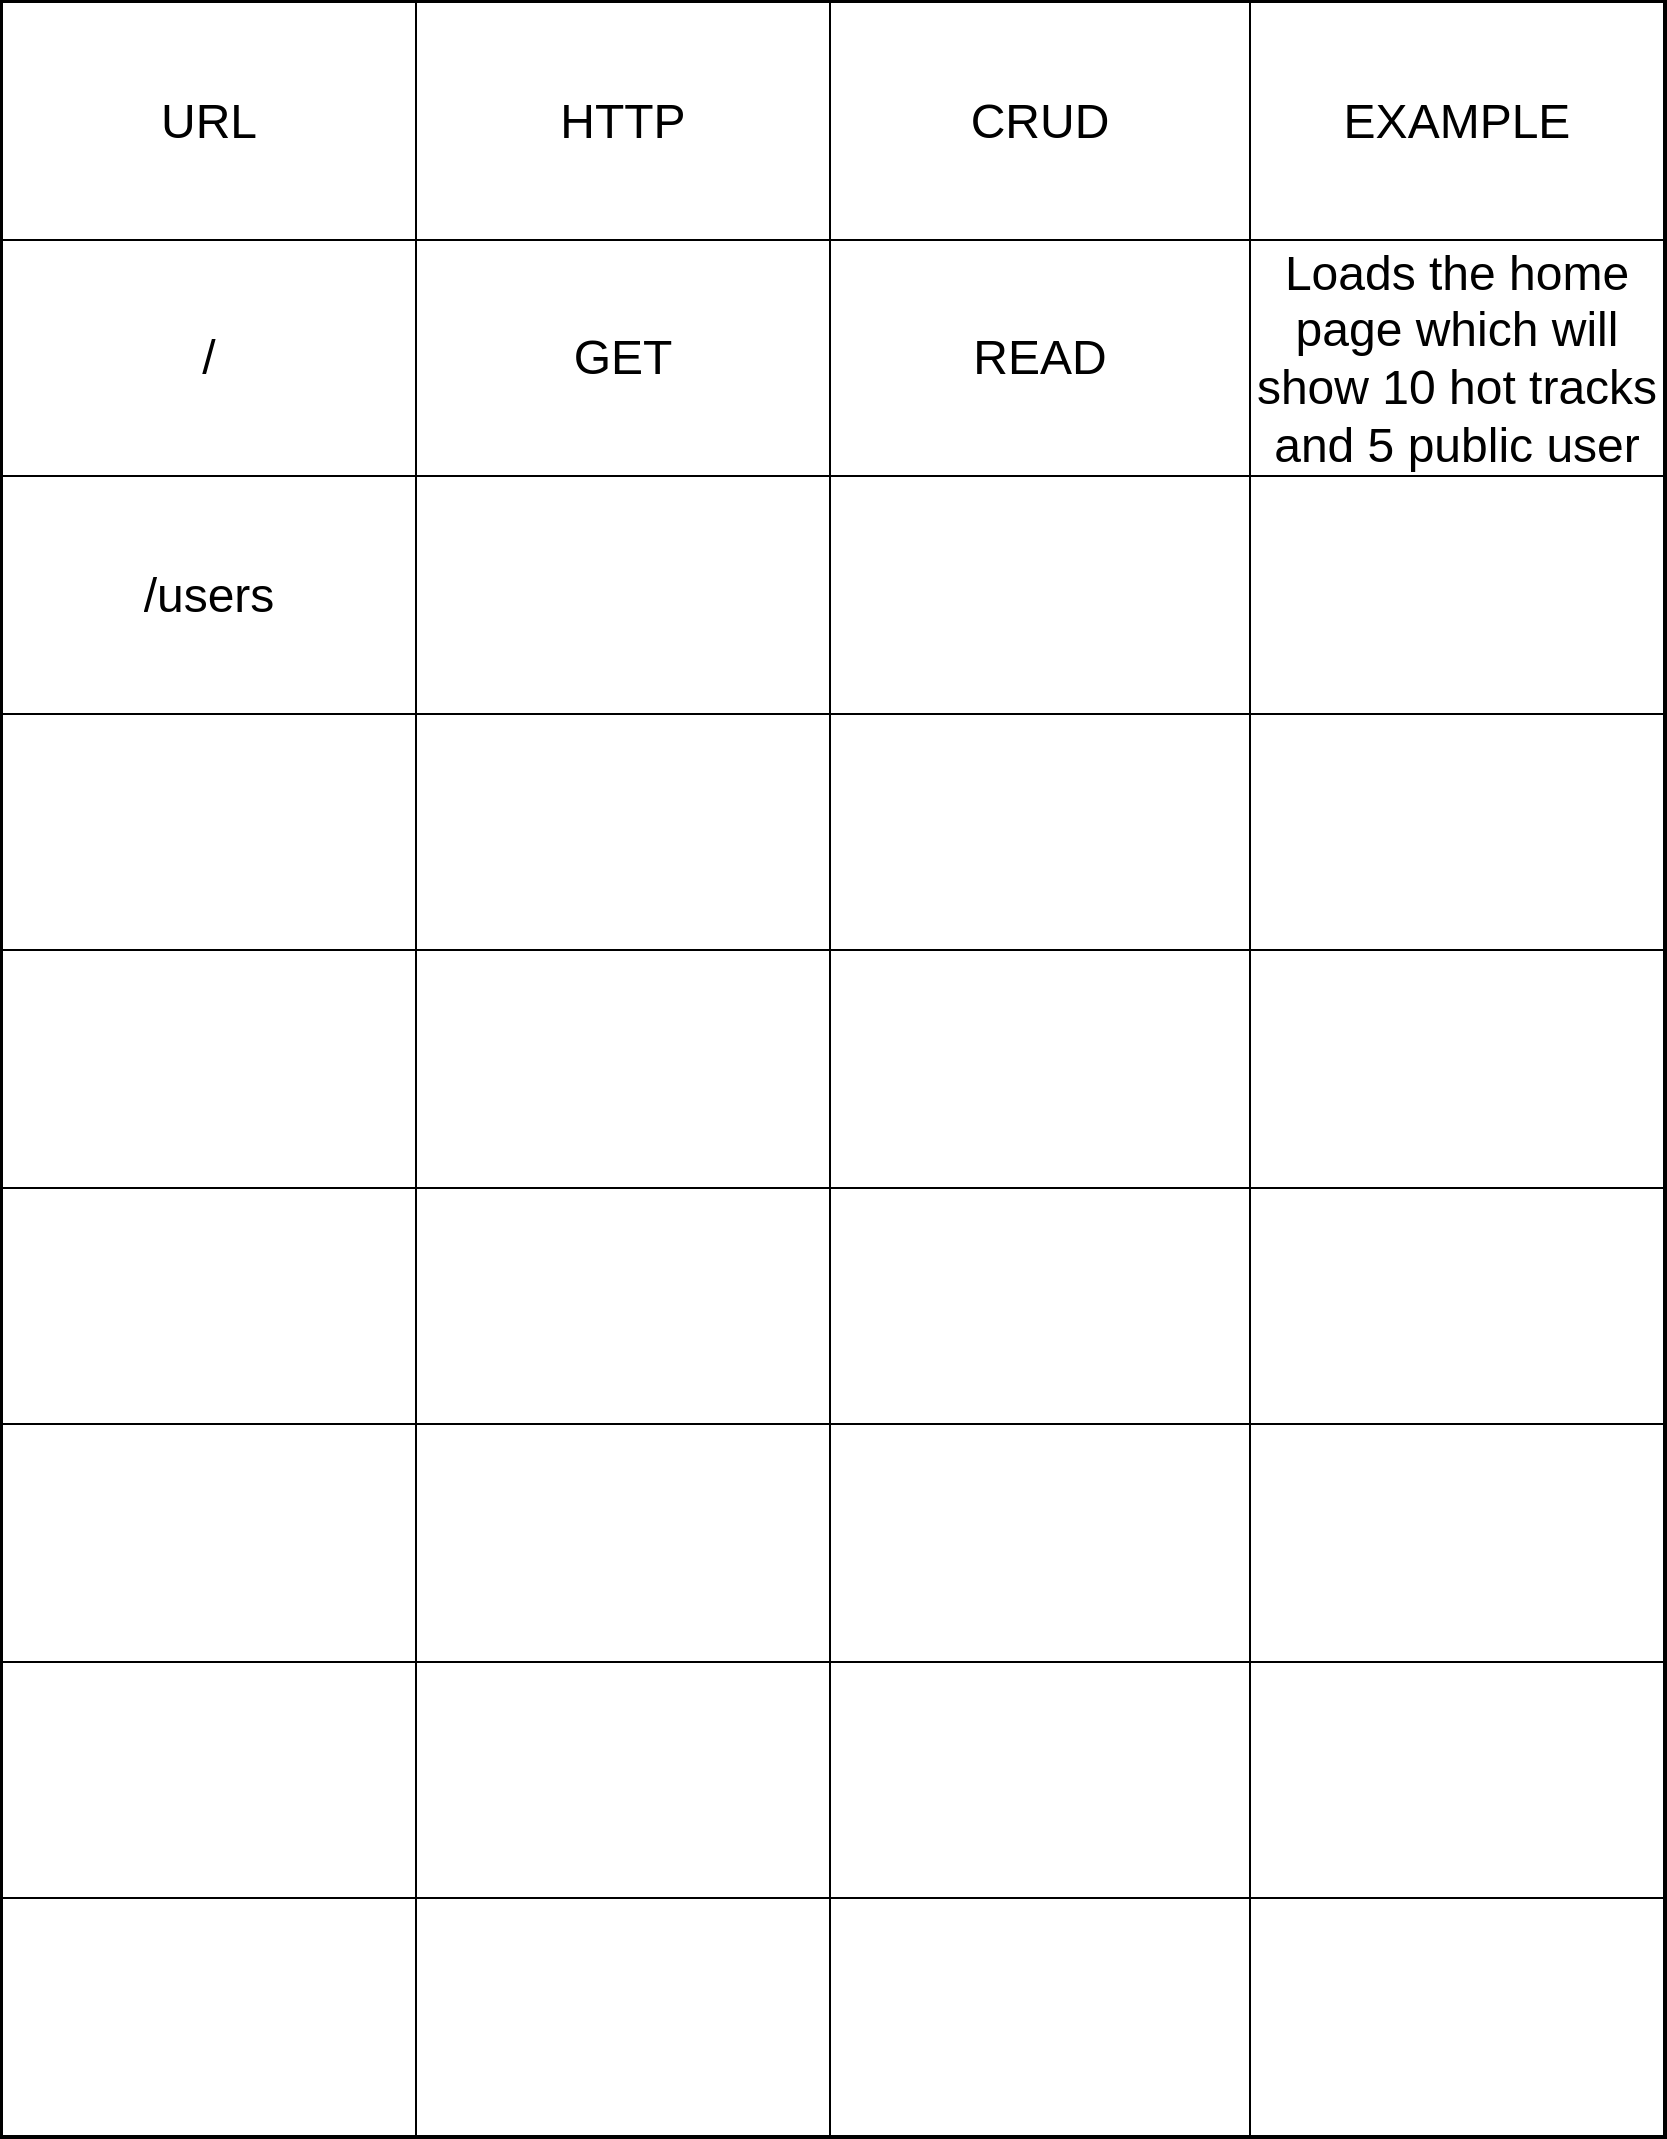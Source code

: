 <mxfile>
    <diagram id="XdpeQqv3bTF_B6s3tFba" name="Page-1">
        <mxGraphModel dx="874" dy="892" grid="0" gridSize="10" guides="1" tooltips="1" connect="1" arrows="1" fold="1" page="1" pageScale="1" pageWidth="850" pageHeight="1100" background="#000000" math="0" shadow="0">
            <root>
                <mxCell id="0"/>
                <mxCell id="1" parent="0"/>
                <mxCell id="2" value="" style="shape=table;html=1;whiteSpace=wrap;startSize=0;container=1;collapsible=0;childLayout=tableLayout;fontSize=24;" vertex="1" parent="1">
                    <mxGeometry x="9" y="10" width="831" height="1067" as="geometry"/>
                </mxCell>
                <mxCell id="3" value="" style="shape=partialRectangle;html=1;whiteSpace=wrap;collapsible=0;dropTarget=0;pointerEvents=0;fillColor=none;top=0;left=0;bottom=0;right=0;points=[[0,0.5],[1,0.5]];portConstraint=eastwest;fontSize=24;" vertex="1" parent="2">
                    <mxGeometry width="831" height="119" as="geometry"/>
                </mxCell>
                <mxCell id="4" value="&lt;font style=&quot;font-size: 24px&quot;&gt;URL&lt;/font&gt;" style="shape=partialRectangle;html=1;whiteSpace=wrap;connectable=0;fillColor=none;top=0;left=0;bottom=0;right=0;overflow=hidden;pointerEvents=1;fontSize=24;" vertex="1" parent="3">
                    <mxGeometry width="207" height="119" as="geometry">
                        <mxRectangle width="207" height="119" as="alternateBounds"/>
                    </mxGeometry>
                </mxCell>
                <mxCell id="5" value="&lt;font style=&quot;font-size: 24px&quot;&gt;HTTP&lt;/font&gt;" style="shape=partialRectangle;html=1;whiteSpace=wrap;connectable=0;fillColor=none;top=0;left=0;bottom=0;right=0;overflow=hidden;pointerEvents=1;fontSize=24;" vertex="1" parent="3">
                    <mxGeometry x="207" width="207" height="119" as="geometry">
                        <mxRectangle width="207" height="119" as="alternateBounds"/>
                    </mxGeometry>
                </mxCell>
                <mxCell id="6" value="&lt;span style=&quot;font-size: 24px&quot;&gt;CRUD&lt;/span&gt;" style="shape=partialRectangle;html=1;whiteSpace=wrap;connectable=0;fillColor=none;top=0;left=0;bottom=0;right=0;overflow=hidden;pointerEvents=1;fontSize=24;" vertex="1" parent="3">
                    <mxGeometry x="414" width="210" height="119" as="geometry">
                        <mxRectangle width="210" height="119" as="alternateBounds"/>
                    </mxGeometry>
                </mxCell>
                <mxCell id="15" value="&lt;span style=&quot;font-size: 24px&quot;&gt;EXAMPLE&lt;/span&gt;" style="shape=partialRectangle;html=1;whiteSpace=wrap;connectable=0;fillColor=none;top=0;left=0;bottom=0;right=0;overflow=hidden;pointerEvents=1;fontSize=24;" vertex="1" parent="3">
                    <mxGeometry x="624" width="207" height="119" as="geometry">
                        <mxRectangle width="207" height="119" as="alternateBounds"/>
                    </mxGeometry>
                </mxCell>
                <mxCell id="7" value="" style="shape=partialRectangle;html=1;whiteSpace=wrap;collapsible=0;dropTarget=0;pointerEvents=0;fillColor=none;top=0;left=0;bottom=0;right=0;points=[[0,0.5],[1,0.5]];portConstraint=eastwest;fontSize=24;" vertex="1" parent="2">
                    <mxGeometry y="119" width="831" height="118" as="geometry"/>
                </mxCell>
                <mxCell id="8" value="&lt;font style=&quot;font-size: 24px&quot;&gt;/&lt;/font&gt;" style="shape=partialRectangle;html=1;whiteSpace=wrap;connectable=0;fillColor=none;top=0;left=0;bottom=0;right=0;overflow=hidden;pointerEvents=1;fontSize=24;" vertex="1" parent="7">
                    <mxGeometry width="207" height="118" as="geometry">
                        <mxRectangle width="207" height="118" as="alternateBounds"/>
                    </mxGeometry>
                </mxCell>
                <mxCell id="9" value="GET" style="shape=partialRectangle;html=1;whiteSpace=wrap;connectable=0;fillColor=none;top=0;left=0;bottom=0;right=0;overflow=hidden;pointerEvents=1;fontSize=24;" vertex="1" parent="7">
                    <mxGeometry x="207" width="207" height="118" as="geometry">
                        <mxRectangle width="207" height="118" as="alternateBounds"/>
                    </mxGeometry>
                </mxCell>
                <mxCell id="10" value="READ" style="shape=partialRectangle;html=1;whiteSpace=wrap;connectable=0;fillColor=none;top=0;left=0;bottom=0;right=0;overflow=hidden;pointerEvents=1;fontSize=24;" vertex="1" parent="7">
                    <mxGeometry x="414" width="210" height="118" as="geometry">
                        <mxRectangle width="210" height="118" as="alternateBounds"/>
                    </mxGeometry>
                </mxCell>
                <mxCell id="16" value="Loads the home page which will show 10 hot tracks and 5 public user playlists" style="shape=partialRectangle;html=1;whiteSpace=wrap;connectable=0;fillColor=none;top=0;left=0;bottom=0;right=0;overflow=hidden;pointerEvents=1;fontSize=24;" vertex="1" parent="7">
                    <mxGeometry x="624" width="207" height="118" as="geometry">
                        <mxRectangle width="207" height="118" as="alternateBounds"/>
                    </mxGeometry>
                </mxCell>
                <mxCell id="11" value="" style="shape=partialRectangle;html=1;whiteSpace=wrap;collapsible=0;dropTarget=0;pointerEvents=0;fillColor=none;top=0;left=0;bottom=0;right=0;points=[[0,0.5],[1,0.5]];portConstraint=eastwest;fontSize=24;" vertex="1" parent="2">
                    <mxGeometry y="237" width="831" height="119" as="geometry"/>
                </mxCell>
                <mxCell id="12" value="/users" style="shape=partialRectangle;html=1;whiteSpace=wrap;connectable=0;fillColor=none;top=0;left=0;bottom=0;right=0;overflow=hidden;pointerEvents=1;fontSize=24;" vertex="1" parent="11">
                    <mxGeometry width="207" height="119" as="geometry">
                        <mxRectangle width="207" height="119" as="alternateBounds"/>
                    </mxGeometry>
                </mxCell>
                <mxCell id="13" value="" style="shape=partialRectangle;html=1;whiteSpace=wrap;connectable=0;fillColor=none;top=0;left=0;bottom=0;right=0;overflow=hidden;pointerEvents=1;fontSize=24;" vertex="1" parent="11">
                    <mxGeometry x="207" width="207" height="119" as="geometry">
                        <mxRectangle width="207" height="119" as="alternateBounds"/>
                    </mxGeometry>
                </mxCell>
                <mxCell id="14" value="" style="shape=partialRectangle;html=1;whiteSpace=wrap;connectable=0;fillColor=none;top=0;left=0;bottom=0;right=0;overflow=hidden;pointerEvents=1;fontSize=24;" vertex="1" parent="11">
                    <mxGeometry x="414" width="210" height="119" as="geometry">
                        <mxRectangle width="210" height="119" as="alternateBounds"/>
                    </mxGeometry>
                </mxCell>
                <mxCell id="17" style="shape=partialRectangle;html=1;whiteSpace=wrap;connectable=0;fillColor=none;top=0;left=0;bottom=0;right=0;overflow=hidden;pointerEvents=1;fontSize=24;" vertex="1" parent="11">
                    <mxGeometry x="624" width="207" height="119" as="geometry">
                        <mxRectangle width="207" height="119" as="alternateBounds"/>
                    </mxGeometry>
                </mxCell>
                <mxCell id="18" style="shape=partialRectangle;html=1;whiteSpace=wrap;collapsible=0;dropTarget=0;pointerEvents=0;fillColor=none;top=0;left=0;bottom=0;right=0;points=[[0,0.5],[1,0.5]];portConstraint=eastwest;fontSize=24;" vertex="1" parent="2">
                    <mxGeometry y="356" width="831" height="118" as="geometry"/>
                </mxCell>
                <mxCell id="19" style="shape=partialRectangle;html=1;whiteSpace=wrap;connectable=0;fillColor=none;top=0;left=0;bottom=0;right=0;overflow=hidden;pointerEvents=1;fontSize=24;" vertex="1" parent="18">
                    <mxGeometry width="207" height="118" as="geometry">
                        <mxRectangle width="207" height="118" as="alternateBounds"/>
                    </mxGeometry>
                </mxCell>
                <mxCell id="20" style="shape=partialRectangle;html=1;whiteSpace=wrap;connectable=0;fillColor=none;top=0;left=0;bottom=0;right=0;overflow=hidden;pointerEvents=1;fontSize=24;" vertex="1" parent="18">
                    <mxGeometry x="207" width="207" height="118" as="geometry">
                        <mxRectangle width="207" height="118" as="alternateBounds"/>
                    </mxGeometry>
                </mxCell>
                <mxCell id="21" style="shape=partialRectangle;html=1;whiteSpace=wrap;connectable=0;fillColor=none;top=0;left=0;bottom=0;right=0;overflow=hidden;pointerEvents=1;fontSize=24;" vertex="1" parent="18">
                    <mxGeometry x="414" width="210" height="118" as="geometry">
                        <mxRectangle width="210" height="118" as="alternateBounds"/>
                    </mxGeometry>
                </mxCell>
                <mxCell id="22" style="shape=partialRectangle;html=1;whiteSpace=wrap;connectable=0;fillColor=none;top=0;left=0;bottom=0;right=0;overflow=hidden;pointerEvents=1;fontSize=24;" vertex="1" parent="18">
                    <mxGeometry x="624" width="207" height="118" as="geometry">
                        <mxRectangle width="207" height="118" as="alternateBounds"/>
                    </mxGeometry>
                </mxCell>
                <mxCell id="23" style="shape=partialRectangle;html=1;whiteSpace=wrap;collapsible=0;dropTarget=0;pointerEvents=0;fillColor=none;top=0;left=0;bottom=0;right=0;points=[[0,0.5],[1,0.5]];portConstraint=eastwest;fontSize=24;" vertex="1" parent="2">
                    <mxGeometry y="474" width="831" height="119" as="geometry"/>
                </mxCell>
                <mxCell id="24" style="shape=partialRectangle;html=1;whiteSpace=wrap;connectable=0;fillColor=none;top=0;left=0;bottom=0;right=0;overflow=hidden;pointerEvents=1;fontSize=24;" vertex="1" parent="23">
                    <mxGeometry width="207" height="119" as="geometry">
                        <mxRectangle width="207" height="119" as="alternateBounds"/>
                    </mxGeometry>
                </mxCell>
                <mxCell id="25" style="shape=partialRectangle;html=1;whiteSpace=wrap;connectable=0;fillColor=none;top=0;left=0;bottom=0;right=0;overflow=hidden;pointerEvents=1;fontSize=24;" vertex="1" parent="23">
                    <mxGeometry x="207" width="207" height="119" as="geometry">
                        <mxRectangle width="207" height="119" as="alternateBounds"/>
                    </mxGeometry>
                </mxCell>
                <mxCell id="26" style="shape=partialRectangle;html=1;whiteSpace=wrap;connectable=0;fillColor=none;top=0;left=0;bottom=0;right=0;overflow=hidden;pointerEvents=1;fontSize=24;" vertex="1" parent="23">
                    <mxGeometry x="414" width="210" height="119" as="geometry">
                        <mxRectangle width="210" height="119" as="alternateBounds"/>
                    </mxGeometry>
                </mxCell>
                <mxCell id="27" style="shape=partialRectangle;html=1;whiteSpace=wrap;connectable=0;fillColor=none;top=0;left=0;bottom=0;right=0;overflow=hidden;pointerEvents=1;fontSize=24;" vertex="1" parent="23">
                    <mxGeometry x="624" width="207" height="119" as="geometry">
                        <mxRectangle width="207" height="119" as="alternateBounds"/>
                    </mxGeometry>
                </mxCell>
                <mxCell id="28" style="shape=partialRectangle;html=1;whiteSpace=wrap;collapsible=0;dropTarget=0;pointerEvents=0;fillColor=none;top=0;left=0;bottom=0;right=0;points=[[0,0.5],[1,0.5]];portConstraint=eastwest;fontSize=24;" vertex="1" parent="2">
                    <mxGeometry y="593" width="831" height="118" as="geometry"/>
                </mxCell>
                <mxCell id="29" style="shape=partialRectangle;html=1;whiteSpace=wrap;connectable=0;fillColor=none;top=0;left=0;bottom=0;right=0;overflow=hidden;pointerEvents=1;fontSize=24;" vertex="1" parent="28">
                    <mxGeometry width="207" height="118" as="geometry">
                        <mxRectangle width="207" height="118" as="alternateBounds"/>
                    </mxGeometry>
                </mxCell>
                <mxCell id="30" style="shape=partialRectangle;html=1;whiteSpace=wrap;connectable=0;fillColor=none;top=0;left=0;bottom=0;right=0;overflow=hidden;pointerEvents=1;fontSize=24;" vertex="1" parent="28">
                    <mxGeometry x="207" width="207" height="118" as="geometry">
                        <mxRectangle width="207" height="118" as="alternateBounds"/>
                    </mxGeometry>
                </mxCell>
                <mxCell id="31" style="shape=partialRectangle;html=1;whiteSpace=wrap;connectable=0;fillColor=none;top=0;left=0;bottom=0;right=0;overflow=hidden;pointerEvents=1;fontSize=24;" vertex="1" parent="28">
                    <mxGeometry x="414" width="210" height="118" as="geometry">
                        <mxRectangle width="210" height="118" as="alternateBounds"/>
                    </mxGeometry>
                </mxCell>
                <mxCell id="32" style="shape=partialRectangle;html=1;whiteSpace=wrap;connectable=0;fillColor=none;top=0;left=0;bottom=0;right=0;overflow=hidden;pointerEvents=1;fontSize=24;" vertex="1" parent="28">
                    <mxGeometry x="624" width="207" height="118" as="geometry">
                        <mxRectangle width="207" height="118" as="alternateBounds"/>
                    </mxGeometry>
                </mxCell>
                <mxCell id="33" style="shape=partialRectangle;html=1;whiteSpace=wrap;collapsible=0;dropTarget=0;pointerEvents=0;fillColor=none;top=0;left=0;bottom=0;right=0;points=[[0,0.5],[1,0.5]];portConstraint=eastwest;fontSize=24;" vertex="1" parent="2">
                    <mxGeometry y="711" width="831" height="119" as="geometry"/>
                </mxCell>
                <mxCell id="34" style="shape=partialRectangle;html=1;whiteSpace=wrap;connectable=0;fillColor=none;top=0;left=0;bottom=0;right=0;overflow=hidden;pointerEvents=1;fontSize=24;" vertex="1" parent="33">
                    <mxGeometry width="207" height="119" as="geometry">
                        <mxRectangle width="207" height="119" as="alternateBounds"/>
                    </mxGeometry>
                </mxCell>
                <mxCell id="35" style="shape=partialRectangle;html=1;whiteSpace=wrap;connectable=0;fillColor=none;top=0;left=0;bottom=0;right=0;overflow=hidden;pointerEvents=1;fontSize=24;" vertex="1" parent="33">
                    <mxGeometry x="207" width="207" height="119" as="geometry">
                        <mxRectangle width="207" height="119" as="alternateBounds"/>
                    </mxGeometry>
                </mxCell>
                <mxCell id="36" style="shape=partialRectangle;html=1;whiteSpace=wrap;connectable=0;fillColor=none;top=0;left=0;bottom=0;right=0;overflow=hidden;pointerEvents=1;fontSize=24;" vertex="1" parent="33">
                    <mxGeometry x="414" width="210" height="119" as="geometry">
                        <mxRectangle width="210" height="119" as="alternateBounds"/>
                    </mxGeometry>
                </mxCell>
                <mxCell id="37" style="shape=partialRectangle;html=1;whiteSpace=wrap;connectable=0;fillColor=none;top=0;left=0;bottom=0;right=0;overflow=hidden;pointerEvents=1;fontSize=24;" vertex="1" parent="33">
                    <mxGeometry x="624" width="207" height="119" as="geometry">
                        <mxRectangle width="207" height="119" as="alternateBounds"/>
                    </mxGeometry>
                </mxCell>
                <mxCell id="38" style="shape=partialRectangle;html=1;whiteSpace=wrap;collapsible=0;dropTarget=0;pointerEvents=0;fillColor=none;top=0;left=0;bottom=0;right=0;points=[[0,0.5],[1,0.5]];portConstraint=eastwest;fontSize=24;" vertex="1" parent="2">
                    <mxGeometry y="830" width="831" height="118" as="geometry"/>
                </mxCell>
                <mxCell id="39" style="shape=partialRectangle;html=1;whiteSpace=wrap;connectable=0;fillColor=none;top=0;left=0;bottom=0;right=0;overflow=hidden;pointerEvents=1;fontSize=24;" vertex="1" parent="38">
                    <mxGeometry width="207" height="118" as="geometry">
                        <mxRectangle width="207" height="118" as="alternateBounds"/>
                    </mxGeometry>
                </mxCell>
                <mxCell id="40" style="shape=partialRectangle;html=1;whiteSpace=wrap;connectable=0;fillColor=none;top=0;left=0;bottom=0;right=0;overflow=hidden;pointerEvents=1;fontSize=24;" vertex="1" parent="38">
                    <mxGeometry x="207" width="207" height="118" as="geometry">
                        <mxRectangle width="207" height="118" as="alternateBounds"/>
                    </mxGeometry>
                </mxCell>
                <mxCell id="41" style="shape=partialRectangle;html=1;whiteSpace=wrap;connectable=0;fillColor=none;top=0;left=0;bottom=0;right=0;overflow=hidden;pointerEvents=1;fontSize=24;" vertex="1" parent="38">
                    <mxGeometry x="414" width="210" height="118" as="geometry">
                        <mxRectangle width="210" height="118" as="alternateBounds"/>
                    </mxGeometry>
                </mxCell>
                <mxCell id="42" style="shape=partialRectangle;html=1;whiteSpace=wrap;connectable=0;fillColor=none;top=0;left=0;bottom=0;right=0;overflow=hidden;pointerEvents=1;fontSize=24;" vertex="1" parent="38">
                    <mxGeometry x="624" width="207" height="118" as="geometry">
                        <mxRectangle width="207" height="118" as="alternateBounds"/>
                    </mxGeometry>
                </mxCell>
                <mxCell id="43" style="shape=partialRectangle;html=1;whiteSpace=wrap;collapsible=0;dropTarget=0;pointerEvents=0;fillColor=none;top=0;left=0;bottom=0;right=0;points=[[0,0.5],[1,0.5]];portConstraint=eastwest;fontSize=24;" vertex="1" parent="2">
                    <mxGeometry y="948" width="831" height="119" as="geometry"/>
                </mxCell>
                <mxCell id="44" style="shape=partialRectangle;html=1;whiteSpace=wrap;connectable=0;fillColor=none;top=0;left=0;bottom=0;right=0;overflow=hidden;pointerEvents=1;fontSize=24;" vertex="1" parent="43">
                    <mxGeometry width="207" height="119" as="geometry">
                        <mxRectangle width="207" height="119" as="alternateBounds"/>
                    </mxGeometry>
                </mxCell>
                <mxCell id="45" style="shape=partialRectangle;html=1;whiteSpace=wrap;connectable=0;fillColor=none;top=0;left=0;bottom=0;right=0;overflow=hidden;pointerEvents=1;fontSize=24;" vertex="1" parent="43">
                    <mxGeometry x="207" width="207" height="119" as="geometry">
                        <mxRectangle width="207" height="119" as="alternateBounds"/>
                    </mxGeometry>
                </mxCell>
                <mxCell id="46" style="shape=partialRectangle;html=1;whiteSpace=wrap;connectable=0;fillColor=none;top=0;left=0;bottom=0;right=0;overflow=hidden;pointerEvents=1;fontSize=24;" vertex="1" parent="43">
                    <mxGeometry x="414" width="210" height="119" as="geometry">
                        <mxRectangle width="210" height="119" as="alternateBounds"/>
                    </mxGeometry>
                </mxCell>
                <mxCell id="47" style="shape=partialRectangle;html=1;whiteSpace=wrap;connectable=0;fillColor=none;top=0;left=0;bottom=0;right=0;overflow=hidden;pointerEvents=1;fontSize=24;" vertex="1" parent="43">
                    <mxGeometry x="624" width="207" height="119" as="geometry">
                        <mxRectangle width="207" height="119" as="alternateBounds"/>
                    </mxGeometry>
                </mxCell>
            </root>
        </mxGraphModel>
    </diagram>
</mxfile>